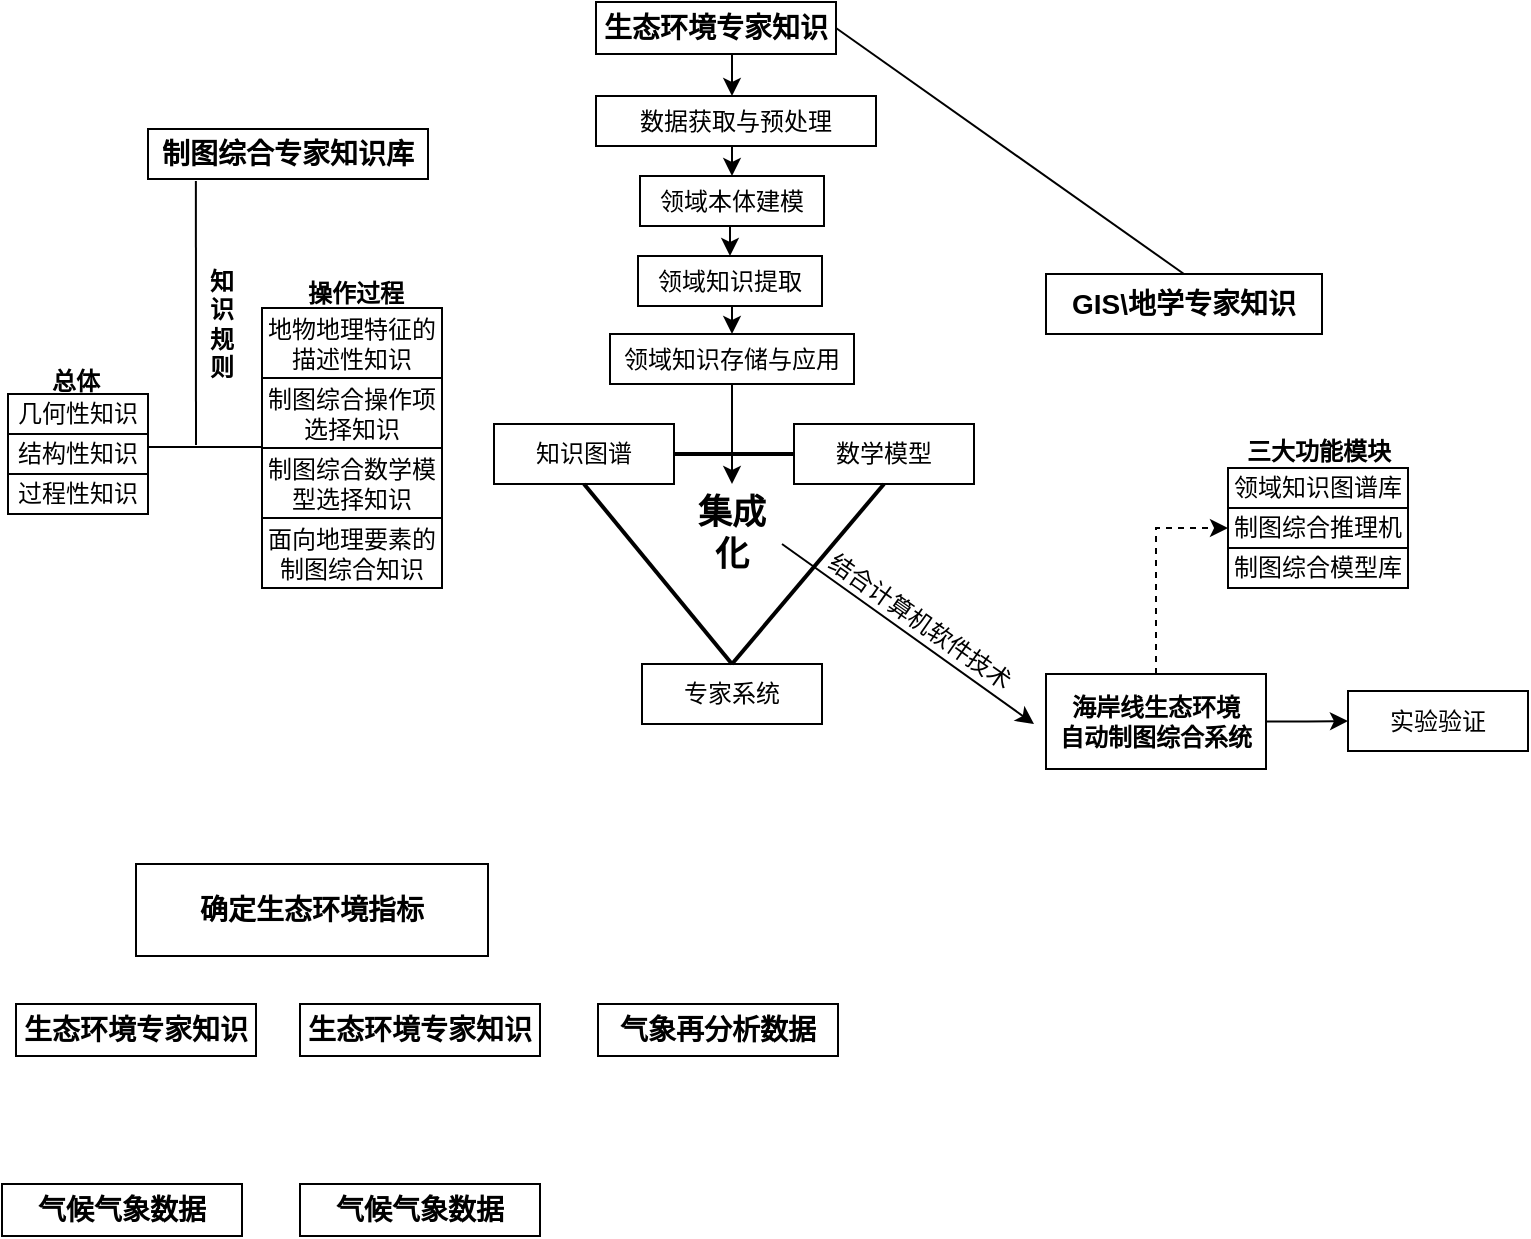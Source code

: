 <mxfile version="17.1.5" type="github">
  <diagram id="f9nh2O67XRx1jlFNAtA9" name="Page-1">
    <mxGraphModel dx="1422" dy="762" grid="1" gridSize="10" guides="1" tooltips="1" connect="1" arrows="1" fold="1" page="1" pageScale="1" pageWidth="827" pageHeight="1169" math="0" shadow="0">
      <root>
        <mxCell id="0" />
        <mxCell id="1" parent="0" />
        <mxCell id="btXaNMShb-G69O60CwIR-1" value="知识图谱" style="rounded=0;whiteSpace=wrap;html=1;" parent="1" vertex="1">
          <mxGeometry x="273" y="230" width="90" height="30" as="geometry" />
        </mxCell>
        <mxCell id="btXaNMShb-G69O60CwIR-2" value="数学模型" style="rounded=0;whiteSpace=wrap;html=1;" parent="1" vertex="1">
          <mxGeometry x="423" y="230" width="90" height="30" as="geometry" />
        </mxCell>
        <mxCell id="btXaNMShb-G69O60CwIR-3" value="专家系统" style="rounded=0;whiteSpace=wrap;html=1;" parent="1" vertex="1">
          <mxGeometry x="347" y="350" width="90" height="30" as="geometry" />
        </mxCell>
        <mxCell id="btXaNMShb-G69O60CwIR-5" value="&lt;span style=&quot;font-size: 10.5pt&quot;&gt;GIS\地学专家知识&lt;/span&gt;" style="rounded=0;whiteSpace=wrap;html=1;fontStyle=1" parent="1" vertex="1">
          <mxGeometry x="549" y="155" width="138" height="30" as="geometry" />
        </mxCell>
        <mxCell id="btXaNMShb-G69O60CwIR-6" value="&lt;span style=&quot;font-size: 10.5pt&quot;&gt;制图综合专家知识库&lt;/span&gt;" style="rounded=0;whiteSpace=wrap;html=1;fontStyle=1" parent="1" vertex="1">
          <mxGeometry x="100" y="82.5" width="140" height="25" as="geometry" />
        </mxCell>
        <mxCell id="btXaNMShb-G69O60CwIR-8" value="&lt;b style=&quot;font-size: 17px;&quot;&gt;集成化&lt;/b&gt;" style="text;html=1;strokeColor=none;fillColor=none;align=center;verticalAlign=middle;whiteSpace=wrap;rounded=0;dashed=1;fontSize=17;" parent="1" vertex="1">
          <mxGeometry x="367" y="275" width="50" height="20" as="geometry" />
        </mxCell>
        <mxCell id="btXaNMShb-G69O60CwIR-56" style="edgeStyle=orthogonalEdgeStyle;rounded=0;orthogonalLoop=1;jettySize=auto;html=1;exitX=0.5;exitY=1;exitDx=0;exitDy=0;entryX=0.5;entryY=0;entryDx=0;entryDy=0;fontSize=12;" parent="1" edge="1">
          <mxGeometry relative="1" as="geometry">
            <mxPoint x="389" y="45" as="sourcePoint" />
            <mxPoint x="392" y="66" as="targetPoint" />
          </mxGeometry>
        </mxCell>
        <mxCell id="btXaNMShb-G69O60CwIR-10" value="&lt;span style=&quot;font-size: 10.5pt&quot;&gt;生态环境专家知识&lt;/span&gt;" style="rounded=0;whiteSpace=wrap;html=1;fontStyle=1" parent="1" vertex="1">
          <mxGeometry x="324" y="19" width="120" height="26" as="geometry" />
        </mxCell>
        <mxCell id="btXaNMShb-G69O60CwIR-11" value="" style="endArrow=none;html=1;strokeWidth=2;rounded=0;exitX=0.5;exitY=1;exitDx=0;exitDy=0;entryX=0.5;entryY=0;entryDx=0;entryDy=0;" parent="1" source="btXaNMShb-G69O60CwIR-1" target="btXaNMShb-G69O60CwIR-3" edge="1">
          <mxGeometry width="50" height="50" relative="1" as="geometry">
            <mxPoint x="303" y="400" as="sourcePoint" />
            <mxPoint x="353" y="350" as="targetPoint" />
          </mxGeometry>
        </mxCell>
        <mxCell id="btXaNMShb-G69O60CwIR-12" value="" style="endArrow=none;html=1;strokeWidth=2;rounded=0;exitX=1;exitY=0.5;exitDx=0;exitDy=0;entryX=0;entryY=0.5;entryDx=0;entryDy=0;" parent="1" source="btXaNMShb-G69O60CwIR-1" target="btXaNMShb-G69O60CwIR-2" edge="1">
          <mxGeometry width="50" height="50" relative="1" as="geometry">
            <mxPoint x="328" y="270" as="sourcePoint" />
            <mxPoint x="402" y="360" as="targetPoint" />
          </mxGeometry>
        </mxCell>
        <mxCell id="btXaNMShb-G69O60CwIR-13" value="" style="endArrow=none;html=1;strokeWidth=2;rounded=0;exitX=0.5;exitY=1;exitDx=0;exitDy=0;entryX=0.5;entryY=0;entryDx=0;entryDy=0;" parent="1" source="btXaNMShb-G69O60CwIR-2" target="btXaNMShb-G69O60CwIR-3" edge="1">
          <mxGeometry width="50" height="50" relative="1" as="geometry">
            <mxPoint x="328" y="270" as="sourcePoint" />
            <mxPoint x="402" y="360" as="targetPoint" />
          </mxGeometry>
        </mxCell>
        <mxCell id="btXaNMShb-G69O60CwIR-26" style="edgeStyle=orthogonalEdgeStyle;rounded=0;orthogonalLoop=1;jettySize=auto;html=1;exitX=1;exitY=0.5;exitDx=0;exitDy=0;entryX=0;entryY=0.5;entryDx=0;entryDy=0;fontSize=12;" parent="1" source="btXaNMShb-G69O60CwIR-14" target="btXaNMShb-G69O60CwIR-25" edge="1">
          <mxGeometry relative="1" as="geometry" />
        </mxCell>
        <mxCell id="btXaNMShb-G69O60CwIR-43" style="edgeStyle=orthogonalEdgeStyle;rounded=0;orthogonalLoop=1;jettySize=auto;html=1;exitX=0.5;exitY=0;exitDx=0;exitDy=0;entryX=0;entryY=0.5;entryDx=0;entryDy=0;fontSize=12;dashed=1;" parent="1" source="btXaNMShb-G69O60CwIR-14" target="btXaNMShb-G69O60CwIR-38" edge="1">
          <mxGeometry relative="1" as="geometry" />
        </mxCell>
        <mxCell id="btXaNMShb-G69O60CwIR-14" value="海岸线生态环境&lt;br&gt;自动制图综合系统" style="rounded=0;whiteSpace=wrap;html=1;fontStyle=1" parent="1" vertex="1">
          <mxGeometry x="549" y="355" width="110" height="47.5" as="geometry" />
        </mxCell>
        <mxCell id="btXaNMShb-G69O60CwIR-15" value="几何性知识" style="rounded=0;whiteSpace=wrap;html=1;" parent="1" vertex="1">
          <mxGeometry x="30" y="215" width="70" height="20" as="geometry" />
        </mxCell>
        <mxCell id="btXaNMShb-G69O60CwIR-16" value="结构性知识" style="rounded=0;whiteSpace=wrap;html=1;" parent="1" vertex="1">
          <mxGeometry x="30" y="235" width="70" height="20" as="geometry" />
        </mxCell>
        <mxCell id="btXaNMShb-G69O60CwIR-17" value="过程性知识" style="rounded=0;whiteSpace=wrap;html=1;" parent="1" vertex="1">
          <mxGeometry x="30" y="255" width="70" height="20" as="geometry" />
        </mxCell>
        <mxCell id="btXaNMShb-G69O60CwIR-18" value="地物地理特征的描述性知识" style="rounded=0;whiteSpace=wrap;html=1;" parent="1" vertex="1">
          <mxGeometry x="157" y="172" width="90" height="35" as="geometry" />
        </mxCell>
        <mxCell id="btXaNMShb-G69O60CwIR-20" value="制图综合操作项选择知识" style="rounded=0;whiteSpace=wrap;html=1;" parent="1" vertex="1">
          <mxGeometry x="157" y="207" width="90" height="35" as="geometry" />
        </mxCell>
        <mxCell id="btXaNMShb-G69O60CwIR-21" value="制图综合数学模型选择知识" style="rounded=0;whiteSpace=wrap;html=1;" parent="1" vertex="1">
          <mxGeometry x="157" y="242" width="90" height="35" as="geometry" />
        </mxCell>
        <mxCell id="btXaNMShb-G69O60CwIR-22" value="面向地理要素的制图综合知识" style="rounded=0;whiteSpace=wrap;html=1;" parent="1" vertex="1">
          <mxGeometry x="157" y="277" width="90" height="35" as="geometry" />
        </mxCell>
        <mxCell id="btXaNMShb-G69O60CwIR-23" value="" style="endArrow=classic;html=1;rounded=0;fontSize=17;exitX=1;exitY=0.75;exitDx=0;exitDy=0;" parent="1" source="btXaNMShb-G69O60CwIR-8" edge="1">
          <mxGeometry width="50" height="50" relative="1" as="geometry">
            <mxPoint x="303" y="280" as="sourcePoint" />
            <mxPoint x="543" y="380" as="targetPoint" />
          </mxGeometry>
        </mxCell>
        <mxCell id="btXaNMShb-G69O60CwIR-24" value="结合计算机软件技术" style="text;html=1;strokeColor=none;fillColor=none;align=center;verticalAlign=middle;whiteSpace=wrap;rounded=0;dashed=1;fontSize=12;rotation=35;" parent="1" vertex="1">
          <mxGeometry x="423" y="314" width="126" height="30" as="geometry" />
        </mxCell>
        <mxCell id="btXaNMShb-G69O60CwIR-25" value="实验验证" style="rounded=0;whiteSpace=wrap;html=1;" parent="1" vertex="1">
          <mxGeometry x="700" y="363.5" width="90" height="30" as="geometry" />
        </mxCell>
        <mxCell id="btXaNMShb-G69O60CwIR-30" value="" style="endArrow=none;html=1;rounded=0;fontSize=12;entryX=0.171;entryY=1.08;entryDx=0;entryDy=0;entryPerimeter=0;" parent="1" edge="1">
          <mxGeometry width="50" height="50" relative="1" as="geometry">
            <mxPoint x="124" y="240.5" as="sourcePoint" />
            <mxPoint x="123.94" y="108.5" as="targetPoint" />
          </mxGeometry>
        </mxCell>
        <mxCell id="btXaNMShb-G69O60CwIR-31" value="" style="endArrow=none;html=1;rounded=0;fontSize=12;" parent="1" edge="1">
          <mxGeometry width="50" height="50" relative="1" as="geometry">
            <mxPoint x="157" y="241.5" as="sourcePoint" />
            <mxPoint x="127" y="241.5" as="targetPoint" />
          </mxGeometry>
        </mxCell>
        <mxCell id="btXaNMShb-G69O60CwIR-32" value="" style="endArrow=none;html=1;rounded=0;fontSize=12;" parent="1" edge="1">
          <mxGeometry width="50" height="50" relative="1" as="geometry">
            <mxPoint x="127" y="241.5" as="sourcePoint" />
            <mxPoint x="100" y="241.5" as="targetPoint" />
          </mxGeometry>
        </mxCell>
        <mxCell id="btXaNMShb-G69O60CwIR-33" value="知识规则" style="text;html=1;strokeColor=none;fillColor=none;align=center;verticalAlign=middle;whiteSpace=wrap;rounded=0;dashed=1;fontSize=12;fontStyle=1" parent="1" vertex="1">
          <mxGeometry x="127" y="131.5" width="20" height="96.5" as="geometry" />
        </mxCell>
        <mxCell id="btXaNMShb-G69O60CwIR-34" value="总体" style="text;html=1;strokeColor=none;fillColor=none;align=center;verticalAlign=middle;whiteSpace=wrap;rounded=0;dashed=1;fontSize=12;fontStyle=1" parent="1" vertex="1">
          <mxGeometry x="34" y="193.5" width="60" height="30" as="geometry" />
        </mxCell>
        <mxCell id="btXaNMShb-G69O60CwIR-35" value="操作过程" style="text;html=1;strokeColor=none;fillColor=none;align=center;verticalAlign=middle;whiteSpace=wrap;rounded=0;dashed=1;fontSize=12;fontStyle=1" parent="1" vertex="1">
          <mxGeometry x="174" y="150" width="60" height="30" as="geometry" />
        </mxCell>
        <mxCell id="btXaNMShb-G69O60CwIR-38" value="制图综合推理机" style="rounded=0;whiteSpace=wrap;html=1;" parent="1" vertex="1">
          <mxGeometry x="640" y="272" width="90" height="20" as="geometry" />
        </mxCell>
        <mxCell id="btXaNMShb-G69O60CwIR-39" value="制图综合模型库" style="rounded=0;whiteSpace=wrap;html=1;" parent="1" vertex="1">
          <mxGeometry x="640" y="292" width="90" height="20" as="geometry" />
        </mxCell>
        <mxCell id="btXaNMShb-G69O60CwIR-42" value="领域知识图谱库" style="rounded=0;whiteSpace=wrap;html=1;" parent="1" vertex="1">
          <mxGeometry x="640" y="252" width="90" height="20" as="geometry" />
        </mxCell>
        <mxCell id="btXaNMShb-G69O60CwIR-44" value="三大功能模块" style="text;html=1;strokeColor=none;fillColor=none;align=center;verticalAlign=middle;whiteSpace=wrap;rounded=0;dashed=1;fontSize=12;fontStyle=1" parent="1" vertex="1">
          <mxGeometry x="644.5" y="228.5" width="81" height="30" as="geometry" />
        </mxCell>
        <mxCell id="btXaNMShb-G69O60CwIR-53" style="edgeStyle=orthogonalEdgeStyle;rounded=0;orthogonalLoop=1;jettySize=auto;html=1;exitX=0.5;exitY=1;exitDx=0;exitDy=0;entryX=0.5;entryY=0;entryDx=0;entryDy=0;fontSize=12;" parent="1" source="btXaNMShb-G69O60CwIR-46" target="btXaNMShb-G69O60CwIR-48" edge="1">
          <mxGeometry relative="1" as="geometry" />
        </mxCell>
        <mxCell id="btXaNMShb-G69O60CwIR-46" value="&lt;span style=&quot;text-align: left&quot;&gt;数据获取与预处理&lt;/span&gt;" style="rounded=0;whiteSpace=wrap;html=1;" parent="1" vertex="1">
          <mxGeometry x="324" y="66" width="140" height="25" as="geometry" />
        </mxCell>
        <mxCell id="btXaNMShb-G69O60CwIR-54" style="edgeStyle=orthogonalEdgeStyle;rounded=0;orthogonalLoop=1;jettySize=auto;html=1;exitX=0.5;exitY=1;exitDx=0;exitDy=0;entryX=0.5;entryY=0;entryDx=0;entryDy=0;fontSize=12;" parent="1" source="btXaNMShb-G69O60CwIR-48" target="btXaNMShb-G69O60CwIR-51" edge="1">
          <mxGeometry relative="1" as="geometry" />
        </mxCell>
        <mxCell id="btXaNMShb-G69O60CwIR-48" value="领域本体建模" style="rounded=0;whiteSpace=wrap;html=1;" parent="1" vertex="1">
          <mxGeometry x="346" y="106" width="92" height="25" as="geometry" />
        </mxCell>
        <mxCell id="btXaNMShb-G69O60CwIR-60" style="edgeStyle=orthogonalEdgeStyle;rounded=0;orthogonalLoop=1;jettySize=auto;html=1;exitX=0.5;exitY=1;exitDx=0;exitDy=0;entryX=0.5;entryY=0;entryDx=0;entryDy=0;fontSize=12;" parent="1" source="btXaNMShb-G69O60CwIR-51" target="btXaNMShb-G69O60CwIR-52" edge="1">
          <mxGeometry relative="1" as="geometry" />
        </mxCell>
        <mxCell id="btXaNMShb-G69O60CwIR-51" value="&lt;span style=&quot;text-align: left&quot;&gt;领域知识提取&lt;/span&gt;" style="rounded=0;whiteSpace=wrap;html=1;" parent="1" vertex="1">
          <mxGeometry x="345" y="146" width="92" height="25" as="geometry" />
        </mxCell>
        <mxCell id="btXaNMShb-G69O60CwIR-61" style="edgeStyle=orthogonalEdgeStyle;rounded=0;orthogonalLoop=1;jettySize=auto;html=1;exitX=0.5;exitY=1;exitDx=0;exitDy=0;fontSize=12;" parent="1" source="btXaNMShb-G69O60CwIR-52" edge="1">
          <mxGeometry relative="1" as="geometry">
            <mxPoint x="392" y="260" as="targetPoint" />
          </mxGeometry>
        </mxCell>
        <mxCell id="btXaNMShb-G69O60CwIR-52" value="&lt;span style=&quot;text-align: left&quot;&gt;领域知识存储与应用&lt;/span&gt;" style="rounded=0;whiteSpace=wrap;html=1;" parent="1" vertex="1">
          <mxGeometry x="331" y="185" width="122" height="25" as="geometry" />
        </mxCell>
        <mxCell id="btXaNMShb-G69O60CwIR-59" value="" style="endArrow=none;html=1;rounded=0;fontSize=12;entryX=1;entryY=0.5;entryDx=0;entryDy=0;exitX=0.5;exitY=0;exitDx=0;exitDy=0;" parent="1" source="btXaNMShb-G69O60CwIR-5" target="btXaNMShb-G69O60CwIR-10" edge="1">
          <mxGeometry width="50" height="50" relative="1" as="geometry">
            <mxPoint x="173" y="171" as="sourcePoint" />
            <mxPoint x="339" y="42" as="targetPoint" />
          </mxGeometry>
        </mxCell>
        <mxCell id="mNMhUy1Ns1LMCJtfUMYA-1" value="&lt;span style=&quot;font-size: 10.5pt&quot;&gt;生态环境专家知识&lt;/span&gt;" style="rounded=0;whiteSpace=wrap;html=1;fontStyle=1" vertex="1" parent="1">
          <mxGeometry x="34" y="520" width="120" height="26" as="geometry" />
        </mxCell>
        <mxCell id="mNMhUy1Ns1LMCJtfUMYA-2" value="&lt;span style=&quot;font-size: 10.5pt&quot;&gt;生态环境专家知识&lt;/span&gt;" style="rounded=0;whiteSpace=wrap;html=1;fontStyle=1" vertex="1" parent="1">
          <mxGeometry x="176" y="520" width="120" height="26" as="geometry" />
        </mxCell>
        <mxCell id="mNMhUy1Ns1LMCJtfUMYA-3" value="&lt;span style=&quot;font-size: 14px&quot;&gt;气象再分析数据&lt;/span&gt;" style="rounded=0;whiteSpace=wrap;html=1;fontStyle=1" vertex="1" parent="1">
          <mxGeometry x="325" y="520" width="120" height="26" as="geometry" />
        </mxCell>
        <mxCell id="mNMhUy1Ns1LMCJtfUMYA-4" value="&lt;span style=&quot;font-size: 10.5pt&quot;&gt;确定生态环境指标&lt;/span&gt;" style="rounded=0;whiteSpace=wrap;html=1;fontStyle=1" vertex="1" parent="1">
          <mxGeometry x="94" y="450" width="176" height="46" as="geometry" />
        </mxCell>
        <mxCell id="mNMhUy1Ns1LMCJtfUMYA-5" value="&lt;span style=&quot;font-size: 10.5pt&quot;&gt;气候气象数据&lt;/span&gt;" style="rounded=0;whiteSpace=wrap;html=1;fontStyle=1" vertex="1" parent="1">
          <mxGeometry x="27" y="610" width="120" height="26" as="geometry" />
        </mxCell>
        <mxCell id="mNMhUy1Ns1LMCJtfUMYA-6" value="&lt;span style=&quot;font-size: 10.5pt&quot;&gt;气候气象数据&lt;/span&gt;" style="rounded=0;whiteSpace=wrap;html=1;fontStyle=1" vertex="1" parent="1">
          <mxGeometry x="176" y="610" width="120" height="26" as="geometry" />
        </mxCell>
      </root>
    </mxGraphModel>
  </diagram>
</mxfile>
